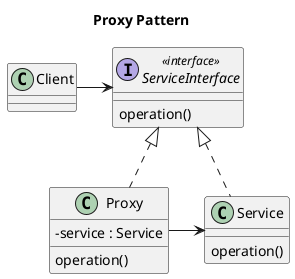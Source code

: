 @startuml



skinparam classAttributeIconSize 0
title Proxy Pattern


interface ServiceInterface <<interface>>
class Proxy
class Service

ServiceInterface : operation()
Proxy : operation()
Service : operation()


Proxy : - service : Service

ServiceInterface <|.. Service
ServiceInterface <|.. Proxy
Proxy -> Service

Client -> ServiceInterface

@enduml